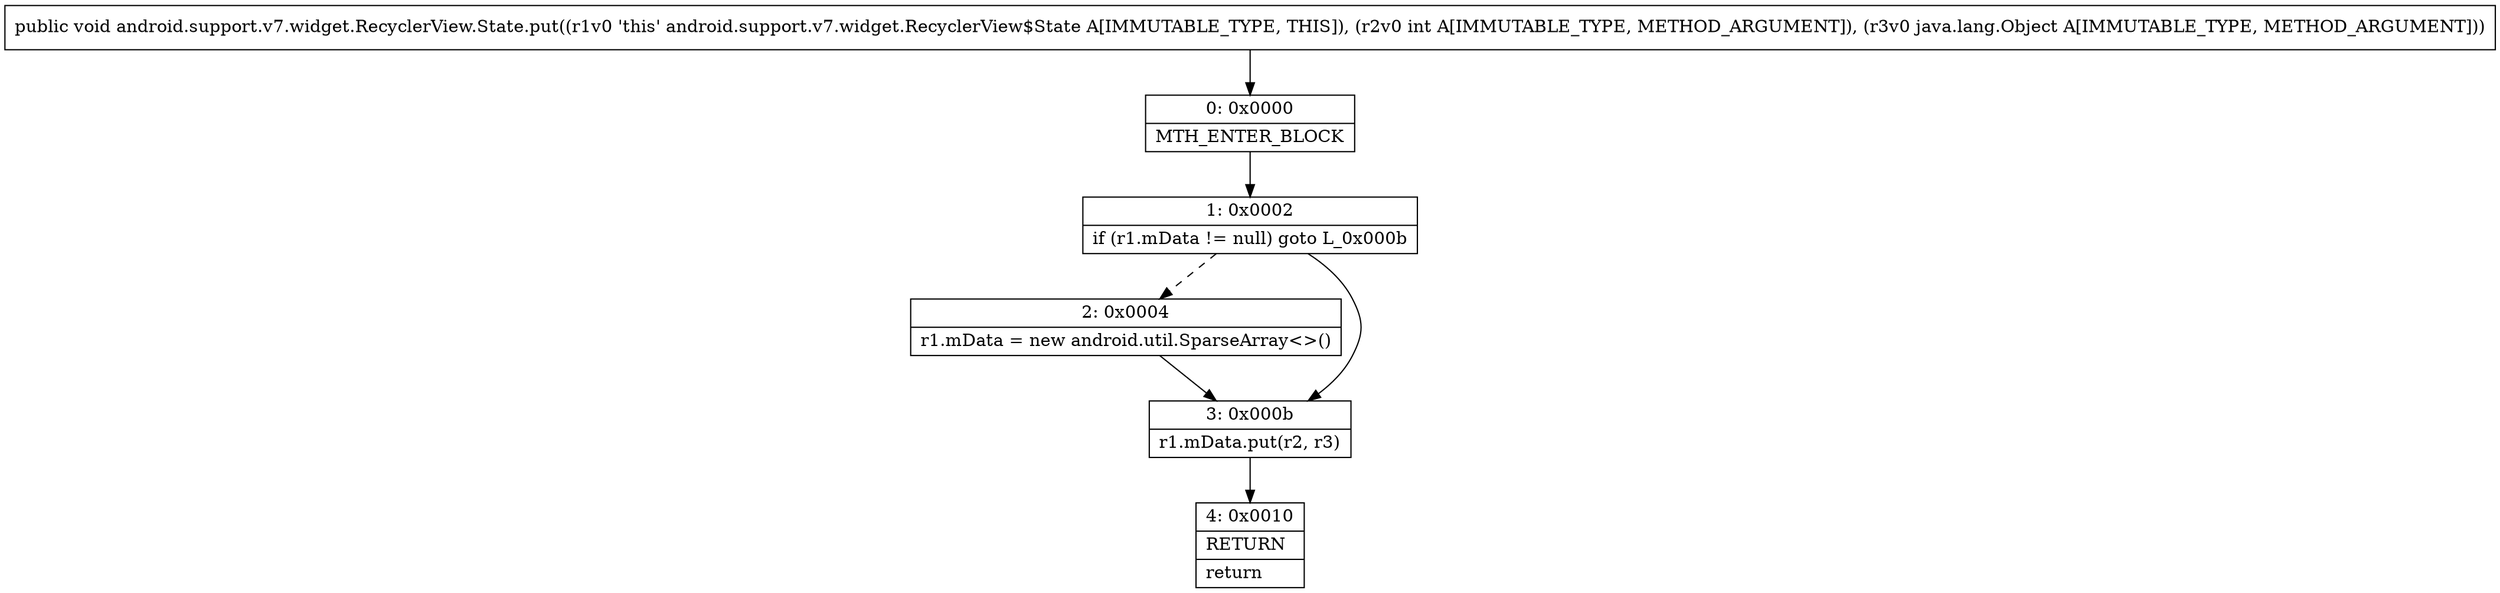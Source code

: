 digraph "CFG forandroid.support.v7.widget.RecyclerView.State.put(ILjava\/lang\/Object;)V" {
Node_0 [shape=record,label="{0\:\ 0x0000|MTH_ENTER_BLOCK\l}"];
Node_1 [shape=record,label="{1\:\ 0x0002|if (r1.mData != null) goto L_0x000b\l}"];
Node_2 [shape=record,label="{2\:\ 0x0004|r1.mData = new android.util.SparseArray\<\>()\l}"];
Node_3 [shape=record,label="{3\:\ 0x000b|r1.mData.put(r2, r3)\l}"];
Node_4 [shape=record,label="{4\:\ 0x0010|RETURN\l|return\l}"];
MethodNode[shape=record,label="{public void android.support.v7.widget.RecyclerView.State.put((r1v0 'this' android.support.v7.widget.RecyclerView$State A[IMMUTABLE_TYPE, THIS]), (r2v0 int A[IMMUTABLE_TYPE, METHOD_ARGUMENT]), (r3v0 java.lang.Object A[IMMUTABLE_TYPE, METHOD_ARGUMENT])) }"];
MethodNode -> Node_0;
Node_0 -> Node_1;
Node_1 -> Node_2[style=dashed];
Node_1 -> Node_3;
Node_2 -> Node_3;
Node_3 -> Node_4;
}

